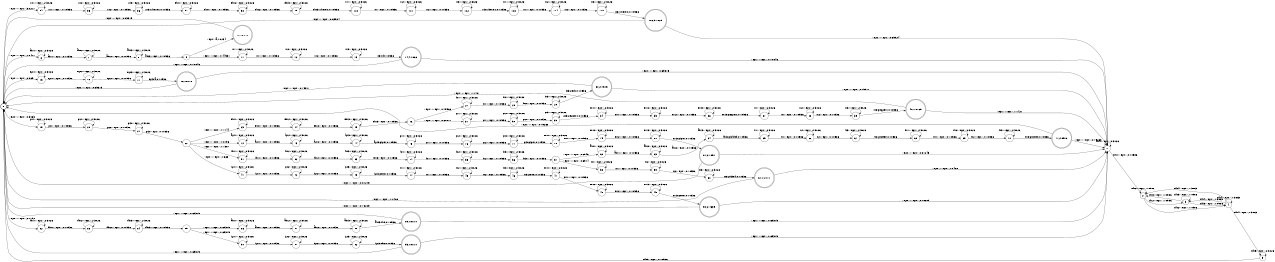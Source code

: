 digraph FST {
rankdir = LR;
size = "8.5,11";
center = 1;
orientation = Portrait;
ranksep = "0.4";
nodesep = "0.25";
0 [label = "0", shape = circle, style = bold, fontsize = 14]
	0 -> 6 [label = "<eps>:<eps>/1.8417", fontsize = 14];
	0 -> 15 [label = "<eps>:<eps>/2.8651", fontsize = 14];
	0 -> 19 [label = "<eps>:<eps>/0.3063", fontsize = 14];
	0 -> 82 [label = "<eps>:<eps>/2.1792", fontsize = 14];
	0 -> 94 [label = "<eps>:<eps>/3.0217", fontsize = 14];
1 [label = "1", shape = circle, style = solid, fontsize = 14]
	1 -> 1 [label = "sil_1:<eps>/2.3026", fontsize = 14];
	1 -> 2 [label = "sil_1:<eps>/0.10536", fontsize = 14];
2 [label = "2", shape = circle, style = solid, fontsize = 14]
	2 -> 2 [label = "sil_2:<eps>/1.0986", fontsize = 14];
	2 -> 3 [label = "sil_2:<eps>/1.0986", fontsize = 14];
	2 -> 4 [label = "sil_2:<eps>/1.0986", fontsize = 14];
3 [label = "3", shape = circle, style = solid, fontsize = 14]
	3 -> 2 [label = "sil_3:<eps>/1.0986", fontsize = 14];
	3 -> 3 [label = "sil_3:<eps>/1.0986", fontsize = 14];
	3 -> 4 [label = "sil_3:<eps>/1.0986", fontsize = 14];
4 [label = "4", shape = circle, style = solid, fontsize = 14]
	4 -> 2 [label = "sil_4:<eps>/1.3863", fontsize = 14];
	4 -> 3 [label = "sil_4:<eps>/1.3863", fontsize = 14];
	4 -> 4 [label = "sil_4:<eps>/1.3863", fontsize = 14];
	4 -> 5 [label = "sil_4:<eps>/1.3863", fontsize = 14];
5 [label = "5", shape = circle, style = solid, fontsize = 14]
	5 -> 5 [label = "sil_5:<eps>/2.3026", fontsize = 14];
	5 -> 0 [label = "sil_5:<eps>/0.10536", fontsize = 14];
6 [label = "6", shape = circle, style = solid, fontsize = 14]
	6 -> 6 [label = "ah_1:<eps>/2.3026", fontsize = 14];
	6 -> 7 [label = "ah_1:<eps>/0.10536", fontsize = 14];
7 [label = "7", shape = circle, style = solid, fontsize = 14]
	7 -> 7 [label = "ah_2:<eps>/2.3026", fontsize = 14];
	7 -> 8 [label = "ah_2:<eps>/0.10536", fontsize = 14];
8 [label = "8", shape = circle, style = solid, fontsize = 14]
	8 -> 8 [label = "ah_3:<eps>/2.3026", fontsize = 14];
	8 -> 9 [label = "ah_3:<eps>/0.10536", fontsize = 14];
9 [label = "9", shape = circle, style = solid, fontsize = 14]
	9 -> 10 [label = "<eps>:a/1.0234", fontsize = 14];
	9 -> 11 [label = "<eps>:<eps>/0.44531", fontsize = 14];
10 [label = "10/1e+10", shape = doublecircle, style = solid, fontsize = 14]
	10 -> 0 [label = "<eps>:<eps>/0.69315", fontsize = 14];
11 [label = "11", shape = circle, style = solid, fontsize = 14]
	11 -> 11 [label = "v_1:<eps>/2.3026", fontsize = 14];
	11 -> 12 [label = "v_1:<eps>/0.10536", fontsize = 14];
12 [label = "12", shape = circle, style = solid, fontsize = 14]
	12 -> 12 [label = "v_2:<eps>/2.3026", fontsize = 14];
	12 -> 13 [label = "v_2:<eps>/0.10536", fontsize = 14];
13 [label = "13", shape = circle, style = solid, fontsize = 14]
	13 -> 13 [label = "v_3:<eps>/2.3026", fontsize = 14];
	13 -> 14 [label = "v_3:of/0.10536", fontsize = 14];
14 [label = "14/4.1866", shape = doublecircle, style = solid, fontsize = 14]
	14 -> 0 [label = "<eps>:<eps>/0.70846", fontsize = 14];
	14 -> 1 [label = "<eps>:<eps>/0.70846", fontsize = 14];
15 [label = "15", shape = circle, style = solid, fontsize = 14]
	15 -> 15 [label = "ey_1:<eps>/2.3026", fontsize = 14];
	15 -> 16 [label = "ey_1:<eps>/0.10536", fontsize = 14];
16 [label = "16", shape = circle, style = solid, fontsize = 14]
	16 -> 16 [label = "ey_2:<eps>/2.3026", fontsize = 14];
	16 -> 17 [label = "ey_2:<eps>/0.10536", fontsize = 14];
17 [label = "17", shape = circle, style = solid, fontsize = 14]
	17 -> 17 [label = "ey_3:<eps>/2.3026", fontsize = 14];
	17 -> 18 [label = "ey_3:a/0.10536", fontsize = 14];
18 [label = "18/1e+10", shape = doublecircle, style = solid, fontsize = 14]
	18 -> 0 [label = "<eps>:<eps>/0.69315", fontsize = 14];
	18 -> 1 [label = "<eps>:<eps>/0.69315", fontsize = 14];
19 [label = "19", shape = circle, style = solid, fontsize = 14]
	19 -> 19 [label = "p_1:<eps>/2.3026", fontsize = 14];
	19 -> 20 [label = "p_1:<eps>/0.10536", fontsize = 14];
20 [label = "20", shape = circle, style = solid, fontsize = 14]
	20 -> 20 [label = "p_2:<eps>/2.3026", fontsize = 14];
	20 -> 21 [label = "p_2:<eps>/0.10536", fontsize = 14];
21 [label = "21", shape = circle, style = solid, fontsize = 14]
	21 -> 21 [label = "p_3:<eps>/2.3026", fontsize = 14];
	21 -> 22 [label = "p_3:<eps>/0.10536", fontsize = 14];
22 [label = "22", shape = circle, style = solid, fontsize = 14]
	22 -> 23 [label = "<eps>:<eps>/1.1144", fontsize = 14];
	22 -> 41 [label = "<eps>:<eps>/1.663", fontsize = 14];
	22 -> 51 [label = "<eps>:<eps>/1.1387", fontsize = 14];
	22 -> 72 [label = "<eps>:<eps>/1.8196", fontsize = 14];
23 [label = "23", shape = circle, style = solid, fontsize = 14]
	23 -> 23 [label = "eh_1:<eps>/2.3026", fontsize = 14];
	23 -> 24 [label = "eh_1:<eps>/0.10536", fontsize = 14];
24 [label = "24", shape = circle, style = solid, fontsize = 14]
	24 -> 24 [label = "eh_2:<eps>/2.3026", fontsize = 14];
	24 -> 25 [label = "eh_2:<eps>/0.10536", fontsize = 14];
25 [label = "25", shape = circle, style = solid, fontsize = 14]
	25 -> 25 [label = "eh_3:<eps>/2.3026", fontsize = 14];
	25 -> 26 [label = "eh_3:<eps>/0.10536", fontsize = 14];
26 [label = "26", shape = circle, style = solid, fontsize = 14]
	26 -> 27 [label = "<eps>:<eps>/0.79566", fontsize = 14];
	26 -> 31 [label = "<eps>:<eps>/0.60017", fontsize = 14];
27 [label = "27", shape = circle, style = solid, fontsize = 14]
	27 -> 27 [label = "k_1:<eps>/2.3026", fontsize = 14];
	27 -> 28 [label = "k_1:<eps>/0.10536", fontsize = 14];
28 [label = "28", shape = circle, style = solid, fontsize = 14]
	28 -> 28 [label = "k_2:<eps>/2.3026", fontsize = 14];
	28 -> 29 [label = "k_2:<eps>/0.10536", fontsize = 14];
29 [label = "29", shape = circle, style = solid, fontsize = 14]
	29 -> 29 [label = "k_3:<eps>/2.3026", fontsize = 14];
	29 -> 30 [label = "k_3:peck/0.10536", fontsize = 14];
30 [label = "30/2.7515", shape = doublecircle, style = solid, fontsize = 14]
	30 -> 0 [label = "<eps>:<eps>/0.75911", fontsize = 14];
	30 -> 1 [label = "<eps>:<eps>/0.75911", fontsize = 14];
31 [label = "31", shape = circle, style = solid, fontsize = 14]
	31 -> 31 [label = "p_1:<eps>/2.3026", fontsize = 14];
	31 -> 32 [label = "p_1:<eps>/0.10536", fontsize = 14];
32 [label = "32", shape = circle, style = solid, fontsize = 14]
	32 -> 32 [label = "p_2:<eps>/2.3026", fontsize = 14];
	32 -> 33 [label = "p_2:<eps>/0.10536", fontsize = 14];
33 [label = "33", shape = circle, style = solid, fontsize = 14]
	33 -> 33 [label = "p_3:<eps>/2.3026", fontsize = 14];
	33 -> 34 [label = "p_3:peppers/0.10536", fontsize = 14];
34 [label = "34", shape = circle, style = solid, fontsize = 14]
	34 -> 34 [label = "er_1:<eps>/2.3026", fontsize = 14];
	34 -> 35 [label = "er_1:<eps>/0.10536", fontsize = 14];
35 [label = "35", shape = circle, style = solid, fontsize = 14]
	35 -> 35 [label = "er_2:<eps>/2.3026", fontsize = 14];
	35 -> 36 [label = "er_2:<eps>/0.10536", fontsize = 14];
36 [label = "36", shape = circle, style = solid, fontsize = 14]
	36 -> 36 [label = "er_3:<eps>/2.3026", fontsize = 14];
	36 -> 37 [label = "er_3:peppers/0.10536", fontsize = 14];
37 [label = "37", shape = circle, style = solid, fontsize = 14]
	37 -> 37 [label = "z_1:<eps>/2.3026", fontsize = 14];
	37 -> 38 [label = "z_1:<eps>/0.10536", fontsize = 14];
38 [label = "38", shape = circle, style = solid, fontsize = 14]
	38 -> 38 [label = "z_2:<eps>/2.3026", fontsize = 14];
	38 -> 39 [label = "z_2:<eps>/0.10536", fontsize = 14];
39 [label = "39", shape = circle, style = solid, fontsize = 14]
	39 -> 39 [label = "z_3:<eps>/2.3026", fontsize = 14];
	39 -> 40 [label = "z_3:peppers/0.10536", fontsize = 14];
40 [label = "40/1.0169", shape = doublecircle, style = solid, fontsize = 14]
	40 -> 0 [label = "<eps>:<eps>/1.1421", fontsize = 14];
	40 -> 1 [label = "<eps>:<eps>/1.1421", fontsize = 14];
41 [label = "41", shape = circle, style = solid, fontsize = 14]
	41 -> 41 [label = "iy_1:<eps>/2.3026", fontsize = 14];
	41 -> 42 [label = "iy_1:<eps>/0.10536", fontsize = 14];
42 [label = "42", shape = circle, style = solid, fontsize = 14]
	42 -> 42 [label = "iy_2:<eps>/2.3026", fontsize = 14];
	42 -> 43 [label = "iy_2:<eps>/0.10536", fontsize = 14];
43 [label = "43", shape = circle, style = solid, fontsize = 14]
	43 -> 43 [label = "iy_3:<eps>/2.3026", fontsize = 14];
	43 -> 44 [label = "iy_3:peter/0.10536", fontsize = 14];
44 [label = "44", shape = circle, style = solid, fontsize = 14]
	44 -> 44 [label = "t_1:<eps>/2.3026", fontsize = 14];
	44 -> 45 [label = "t_1:<eps>/0.10536", fontsize = 14];
45 [label = "45", shape = circle, style = solid, fontsize = 14]
	45 -> 45 [label = "t_2:<eps>/2.3026", fontsize = 14];
	45 -> 46 [label = "t_2:<eps>/0.10536", fontsize = 14];
46 [label = "46", shape = circle, style = solid, fontsize = 14]
	46 -> 46 [label = "t_3:<eps>/2.3026", fontsize = 14];
	46 -> 47 [label = "t_3:peter/0.10536", fontsize = 14];
47 [label = "47", shape = circle, style = solid, fontsize = 14]
	47 -> 47 [label = "er_1:<eps>/2.3026", fontsize = 14];
	47 -> 48 [label = "er_1:<eps>/0.10536", fontsize = 14];
48 [label = "48", shape = circle, style = solid, fontsize = 14]
	48 -> 48 [label = "er_2:<eps>/2.3026", fontsize = 14];
	48 -> 49 [label = "er_2:<eps>/0.10536", fontsize = 14];
49 [label = "49", shape = circle, style = solid, fontsize = 14]
	49 -> 49 [label = "er_3:<eps>/2.3026", fontsize = 14];
	49 -> 50 [label = "er_3:peter/0.10536", fontsize = 14];
50 [label = "50/2.4639", shape = doublecircle, style = solid, fontsize = 14]
	50 -> 0 [label = "<eps>:<eps>/0.78209", fontsize = 14];
	50 -> 1 [label = "<eps>:<eps>/0.78209", fontsize = 14];
51 [label = "51", shape = circle, style = solid, fontsize = 14]
	51 -> 51 [label = "ih_1:<eps>/2.3026", fontsize = 14];
	51 -> 52 [label = "ih_1:<eps>/0.10536", fontsize = 14];
52 [label = "52", shape = circle, style = solid, fontsize = 14]
	52 -> 52 [label = "ih_2:<eps>/2.3026", fontsize = 14];
	52 -> 53 [label = "ih_2:<eps>/0.10536", fontsize = 14];
53 [label = "53", shape = circle, style = solid, fontsize = 14]
	53 -> 53 [label = "ih_3:<eps>/2.3026", fontsize = 14];
	53 -> 54 [label = "ih_3:<eps>/0.10536", fontsize = 14];
54 [label = "54", shape = circle, style = solid, fontsize = 14]
	54 -> 54 [label = "k_1:<eps>/2.3026", fontsize = 14];
	54 -> 55 [label = "k_1:<eps>/0.10536", fontsize = 14];
55 [label = "55", shape = circle, style = solid, fontsize = 14]
	55 -> 55 [label = "k_2:<eps>/2.3026", fontsize = 14];
	55 -> 56 [label = "k_2:<eps>/0.10536", fontsize = 14];
56 [label = "56", shape = circle, style = solid, fontsize = 14]
	56 -> 56 [label = "k_3:<eps>/2.3026", fontsize = 14];
	56 -> 57 [label = "k_3:<eps>/0.10536", fontsize = 14];
57 [label = "57", shape = circle, style = solid, fontsize = 14]
	57 -> 58 [label = "<eps>:<eps>/0.6914", fontsize = 14];
	57 -> 62 [label = "<eps>:<eps>/0.6949", fontsize = 14];
58 [label = "58", shape = circle, style = solid, fontsize = 14]
	58 -> 58 [label = "t_1:<eps>/2.3026", fontsize = 14];
	58 -> 59 [label = "t_1:<eps>/0.10536", fontsize = 14];
59 [label = "59", shape = circle, style = solid, fontsize = 14]
	59 -> 59 [label = "t_2:<eps>/2.3026", fontsize = 14];
	59 -> 60 [label = "t_2:<eps>/0.10536", fontsize = 14];
60 [label = "60", shape = circle, style = solid, fontsize = 14]
	60 -> 60 [label = "t_3:<eps>/2.3026", fontsize = 14];
	60 -> 61 [label = "t_3:picked/0.10536", fontsize = 14];
61 [label = "61/1.2111", shape = doublecircle, style = solid, fontsize = 14]
	61 -> 0 [label = "<eps>:<eps>/1.0468", fontsize = 14];
	61 -> 1 [label = "<eps>:<eps>/1.0468", fontsize = 14];
62 [label = "62", shape = circle, style = solid, fontsize = 14]
	62 -> 62 [label = "ah_1:<eps>/2.3026", fontsize = 14];
	62 -> 63 [label = "ah_1:<eps>/0.10536", fontsize = 14];
63 [label = "63", shape = circle, style = solid, fontsize = 14]
	63 -> 63 [label = "ah_2:<eps>/2.3026", fontsize = 14];
	63 -> 64 [label = "ah_2:<eps>/0.10536", fontsize = 14];
64 [label = "64", shape = circle, style = solid, fontsize = 14]
	64 -> 64 [label = "ah_3:<eps>/2.3026", fontsize = 14];
	64 -> 65 [label = "ah_3:pickled/0.10536", fontsize = 14];
65 [label = "65", shape = circle, style = solid, fontsize = 14]
	65 -> 65 [label = "l_1:<eps>/2.3026", fontsize = 14];
	65 -> 66 [label = "l_1:<eps>/0.10536", fontsize = 14];
66 [label = "66", shape = circle, style = solid, fontsize = 14]
	66 -> 66 [label = "l_2:<eps>/2.3026", fontsize = 14];
	66 -> 67 [label = "l_2:<eps>/0.10536", fontsize = 14];
67 [label = "67", shape = circle, style = solid, fontsize = 14]
	67 -> 67 [label = "l_3:<eps>/2.3026", fontsize = 14];
	67 -> 68 [label = "l_3:pickled/0.10536", fontsize = 14];
68 [label = "68", shape = circle, style = solid, fontsize = 14]
	68 -> 68 [label = "d_1:<eps>/2.3026", fontsize = 14];
	68 -> 69 [label = "d_1:<eps>/0.10536", fontsize = 14];
69 [label = "69", shape = circle, style = solid, fontsize = 14]
	69 -> 69 [label = "d_2:<eps>/2.3026", fontsize = 14];
	69 -> 70 [label = "d_2:<eps>/0.10536", fontsize = 14];
70 [label = "70", shape = circle, style = solid, fontsize = 14]
	70 -> 70 [label = "d_3:<eps>/2.3026", fontsize = 14];
	70 -> 71 [label = "d_3:pickled/0.10536", fontsize = 14];
71 [label = "71/2.8516", shape = doublecircle, style = solid, fontsize = 14]
	71 -> 0 [label = "<eps>:<eps>/0.75263", fontsize = 14];
	71 -> 1 [label = "<eps>:<eps>/0.75263", fontsize = 14];
72 [label = "72", shape = circle, style = solid, fontsize = 14]
	72 -> 72 [label = "ay_1:<eps>/2.3026", fontsize = 14];
	72 -> 73 [label = "ay_1:<eps>/0.10536", fontsize = 14];
73 [label = "73", shape = circle, style = solid, fontsize = 14]
	73 -> 73 [label = "ay_2:<eps>/2.3026", fontsize = 14];
	73 -> 74 [label = "ay_2:<eps>/0.10536", fontsize = 14];
74 [label = "74", shape = circle, style = solid, fontsize = 14]
	74 -> 74 [label = "ay_3:<eps>/2.3026", fontsize = 14];
	74 -> 75 [label = "ay_3:piper/0.10536", fontsize = 14];
75 [label = "75", shape = circle, style = solid, fontsize = 14]
	75 -> 75 [label = "p_1:<eps>/2.3026", fontsize = 14];
	75 -> 76 [label = "p_1:<eps>/0.10536", fontsize = 14];
76 [label = "76", shape = circle, style = solid, fontsize = 14]
	76 -> 76 [label = "p_2:<eps>/2.3026", fontsize = 14];
	76 -> 77 [label = "p_2:<eps>/0.10536", fontsize = 14];
77 [label = "77", shape = circle, style = solid, fontsize = 14]
	77 -> 77 [label = "p_3:<eps>/2.3026", fontsize = 14];
	77 -> 78 [label = "p_3:piper/0.10536", fontsize = 14];
78 [label = "78", shape = circle, style = solid, fontsize = 14]
	78 -> 78 [label = "er_1:<eps>/2.3026", fontsize = 14];
	78 -> 79 [label = "er_1:<eps>/0.10536", fontsize = 14];
79 [label = "79", shape = circle, style = solid, fontsize = 14]
	79 -> 79 [label = "er_2:<eps>/2.3026", fontsize = 14];
	79 -> 80 [label = "er_2:<eps>/0.10536", fontsize = 14];
80 [label = "80", shape = circle, style = solid, fontsize = 14]
	80 -> 80 [label = "er_3:<eps>/2.3026", fontsize = 14];
	80 -> 81 [label = "er_3:piper/0.10536", fontsize = 14];
81 [label = "81/2.1851", shape = doublecircle, style = solid, fontsize = 14]
	81 -> 0 [label = "<eps>:<eps>/0.81245", fontsize = 14];
	81 -> 1 [label = "<eps>:<eps>/0.81245", fontsize = 14];
82 [label = "82", shape = circle, style = solid, fontsize = 14]
	82 -> 82 [label = "dh_1:<eps>/2.3026", fontsize = 14];
	82 -> 83 [label = "dh_1:<eps>/0.10536", fontsize = 14];
83 [label = "83", shape = circle, style = solid, fontsize = 14]
	83 -> 83 [label = "dh_2:<eps>/2.3026", fontsize = 14];
	83 -> 84 [label = "dh_2:<eps>/0.10536", fontsize = 14];
84 [label = "84", shape = circle, style = solid, fontsize = 14]
	84 -> 84 [label = "dh_3:<eps>/2.3026", fontsize = 14];
	84 -> 85 [label = "dh_3:<eps>/0.10536", fontsize = 14];
85 [label = "85", shape = circle, style = solid, fontsize = 14]
	85 -> 86 [label = "<eps>:<eps>/0.69315", fontsize = 14];
	85 -> 90 [label = "<eps>:<eps>/0.69315", fontsize = 14];
86 [label = "86", shape = circle, style = solid, fontsize = 14]
	86 -> 86 [label = "ah_1:<eps>/2.3026", fontsize = 14];
	86 -> 87 [label = "ah_1:<eps>/0.10536", fontsize = 14];
87 [label = "87", shape = circle, style = solid, fontsize = 14]
	87 -> 87 [label = "ah_2:<eps>/2.3026", fontsize = 14];
	87 -> 88 [label = "ah_2:<eps>/0.10536", fontsize = 14];
88 [label = "88", shape = circle, style = solid, fontsize = 14]
	88 -> 88 [label = "ah_3:<eps>/2.3026", fontsize = 14];
	88 -> 89 [label = "ah_3:the/0.10536", fontsize = 14];
89 [label = "89/1e+10", shape = doublecircle, style = solid, fontsize = 14]
	89 -> 0 [label = "<eps>:<eps>/0.69315", fontsize = 14];
	89 -> 1 [label = "<eps>:<eps>/0.69315", fontsize = 14];
90 [label = "90", shape = circle, style = solid, fontsize = 14]
	90 -> 90 [label = "iy_1:<eps>/2.3026", fontsize = 14];
	90 -> 91 [label = "iy_1:<eps>/0.10536", fontsize = 14];
91 [label = "91", shape = circle, style = solid, fontsize = 14]
	91 -> 91 [label = "iy_2:<eps>/2.3026", fontsize = 14];
	91 -> 92 [label = "iy_2:<eps>/0.10536", fontsize = 14];
92 [label = "92", shape = circle, style = solid, fontsize = 14]
	92 -> 92 [label = "iy_3:<eps>/2.3026", fontsize = 14];
	92 -> 93 [label = "iy_3:the/0.10536", fontsize = 14];
93 [label = "93/1e+10", shape = doublecircle, style = solid, fontsize = 14]
	93 -> 0 [label = "<eps>:<eps>/0.69315", fontsize = 14];
	93 -> 1 [label = "<eps>:<eps>/0.69315", fontsize = 14];
94 [label = "94", shape = circle, style = solid, fontsize = 14]
	94 -> 94 [label = "w_1:<eps>/2.3026", fontsize = 14];
	94 -> 95 [label = "w_1:<eps>/0.10536", fontsize = 14];
95 [label = "95", shape = circle, style = solid, fontsize = 14]
	95 -> 95 [label = "w_2:<eps>/2.3026", fontsize = 14];
	95 -> 96 [label = "w_2:<eps>/0.10536", fontsize = 14];
96 [label = "96", shape = circle, style = solid, fontsize = 14]
	96 -> 96 [label = "w_3:<eps>/2.3026", fontsize = 14];
	96 -> 97 [label = "w_3:where's/0.10536", fontsize = 14];
97 [label = "97", shape = circle, style = solid, fontsize = 14]
	97 -> 97 [label = "eh_1:<eps>/2.3026", fontsize = 14];
	97 -> 98 [label = "eh_1:<eps>/0.10536", fontsize = 14];
98 [label = "98", shape = circle, style = solid, fontsize = 14]
	98 -> 98 [label = "eh_2:<eps>/2.3026", fontsize = 14];
	98 -> 99 [label = "eh_2:<eps>/0.10536", fontsize = 14];
99 [label = "99", shape = circle, style = solid, fontsize = 14]
	99 -> 99 [label = "eh_3:<eps>/2.3026", fontsize = 14];
	99 -> 100 [label = "eh_3:where's/0.10536", fontsize = 14];
100 [label = "100", shape = circle, style = solid, fontsize = 14]
	100 -> 100 [label = "r_1:<eps>/2.3026", fontsize = 14];
	100 -> 101 [label = "r_1:<eps>/0.10536", fontsize = 14];
101 [label = "101", shape = circle, style = solid, fontsize = 14]
	101 -> 101 [label = "r_2:<eps>/2.3026", fontsize = 14];
	101 -> 102 [label = "r_2:<eps>/0.10536", fontsize = 14];
102 [label = "102", shape = circle, style = solid, fontsize = 14]
	102 -> 102 [label = "r_3:<eps>/2.3026", fontsize = 14];
	102 -> 103 [label = "r_3:where's/0.10536", fontsize = 14];
103 [label = "103", shape = circle, style = solid, fontsize = 14]
	103 -> 103 [label = "z_1:<eps>/2.3026", fontsize = 14];
	103 -> 104 [label = "z_1:<eps>/0.10536", fontsize = 14];
104 [label = "104", shape = circle, style = solid, fontsize = 14]
	104 -> 104 [label = "z_2:<eps>/2.3026", fontsize = 14];
	104 -> 105 [label = "z_2:<eps>/0.10536", fontsize = 14];
105 [label = "105", shape = circle, style = solid, fontsize = 14]
	105 -> 105 [label = "z_3:<eps>/2.3026", fontsize = 14];
	105 -> 106 [label = "z_3:where's/0.10536", fontsize = 14];
106 [label = "106/5.1029", shape = doublecircle, style = solid, fontsize = 14]
	106 -> 0 [label = "<eps>:<eps>/0.69924", fontsize = 14];
	106 -> 1 [label = "<eps>:<eps>/0.69924", fontsize = 14];
}
